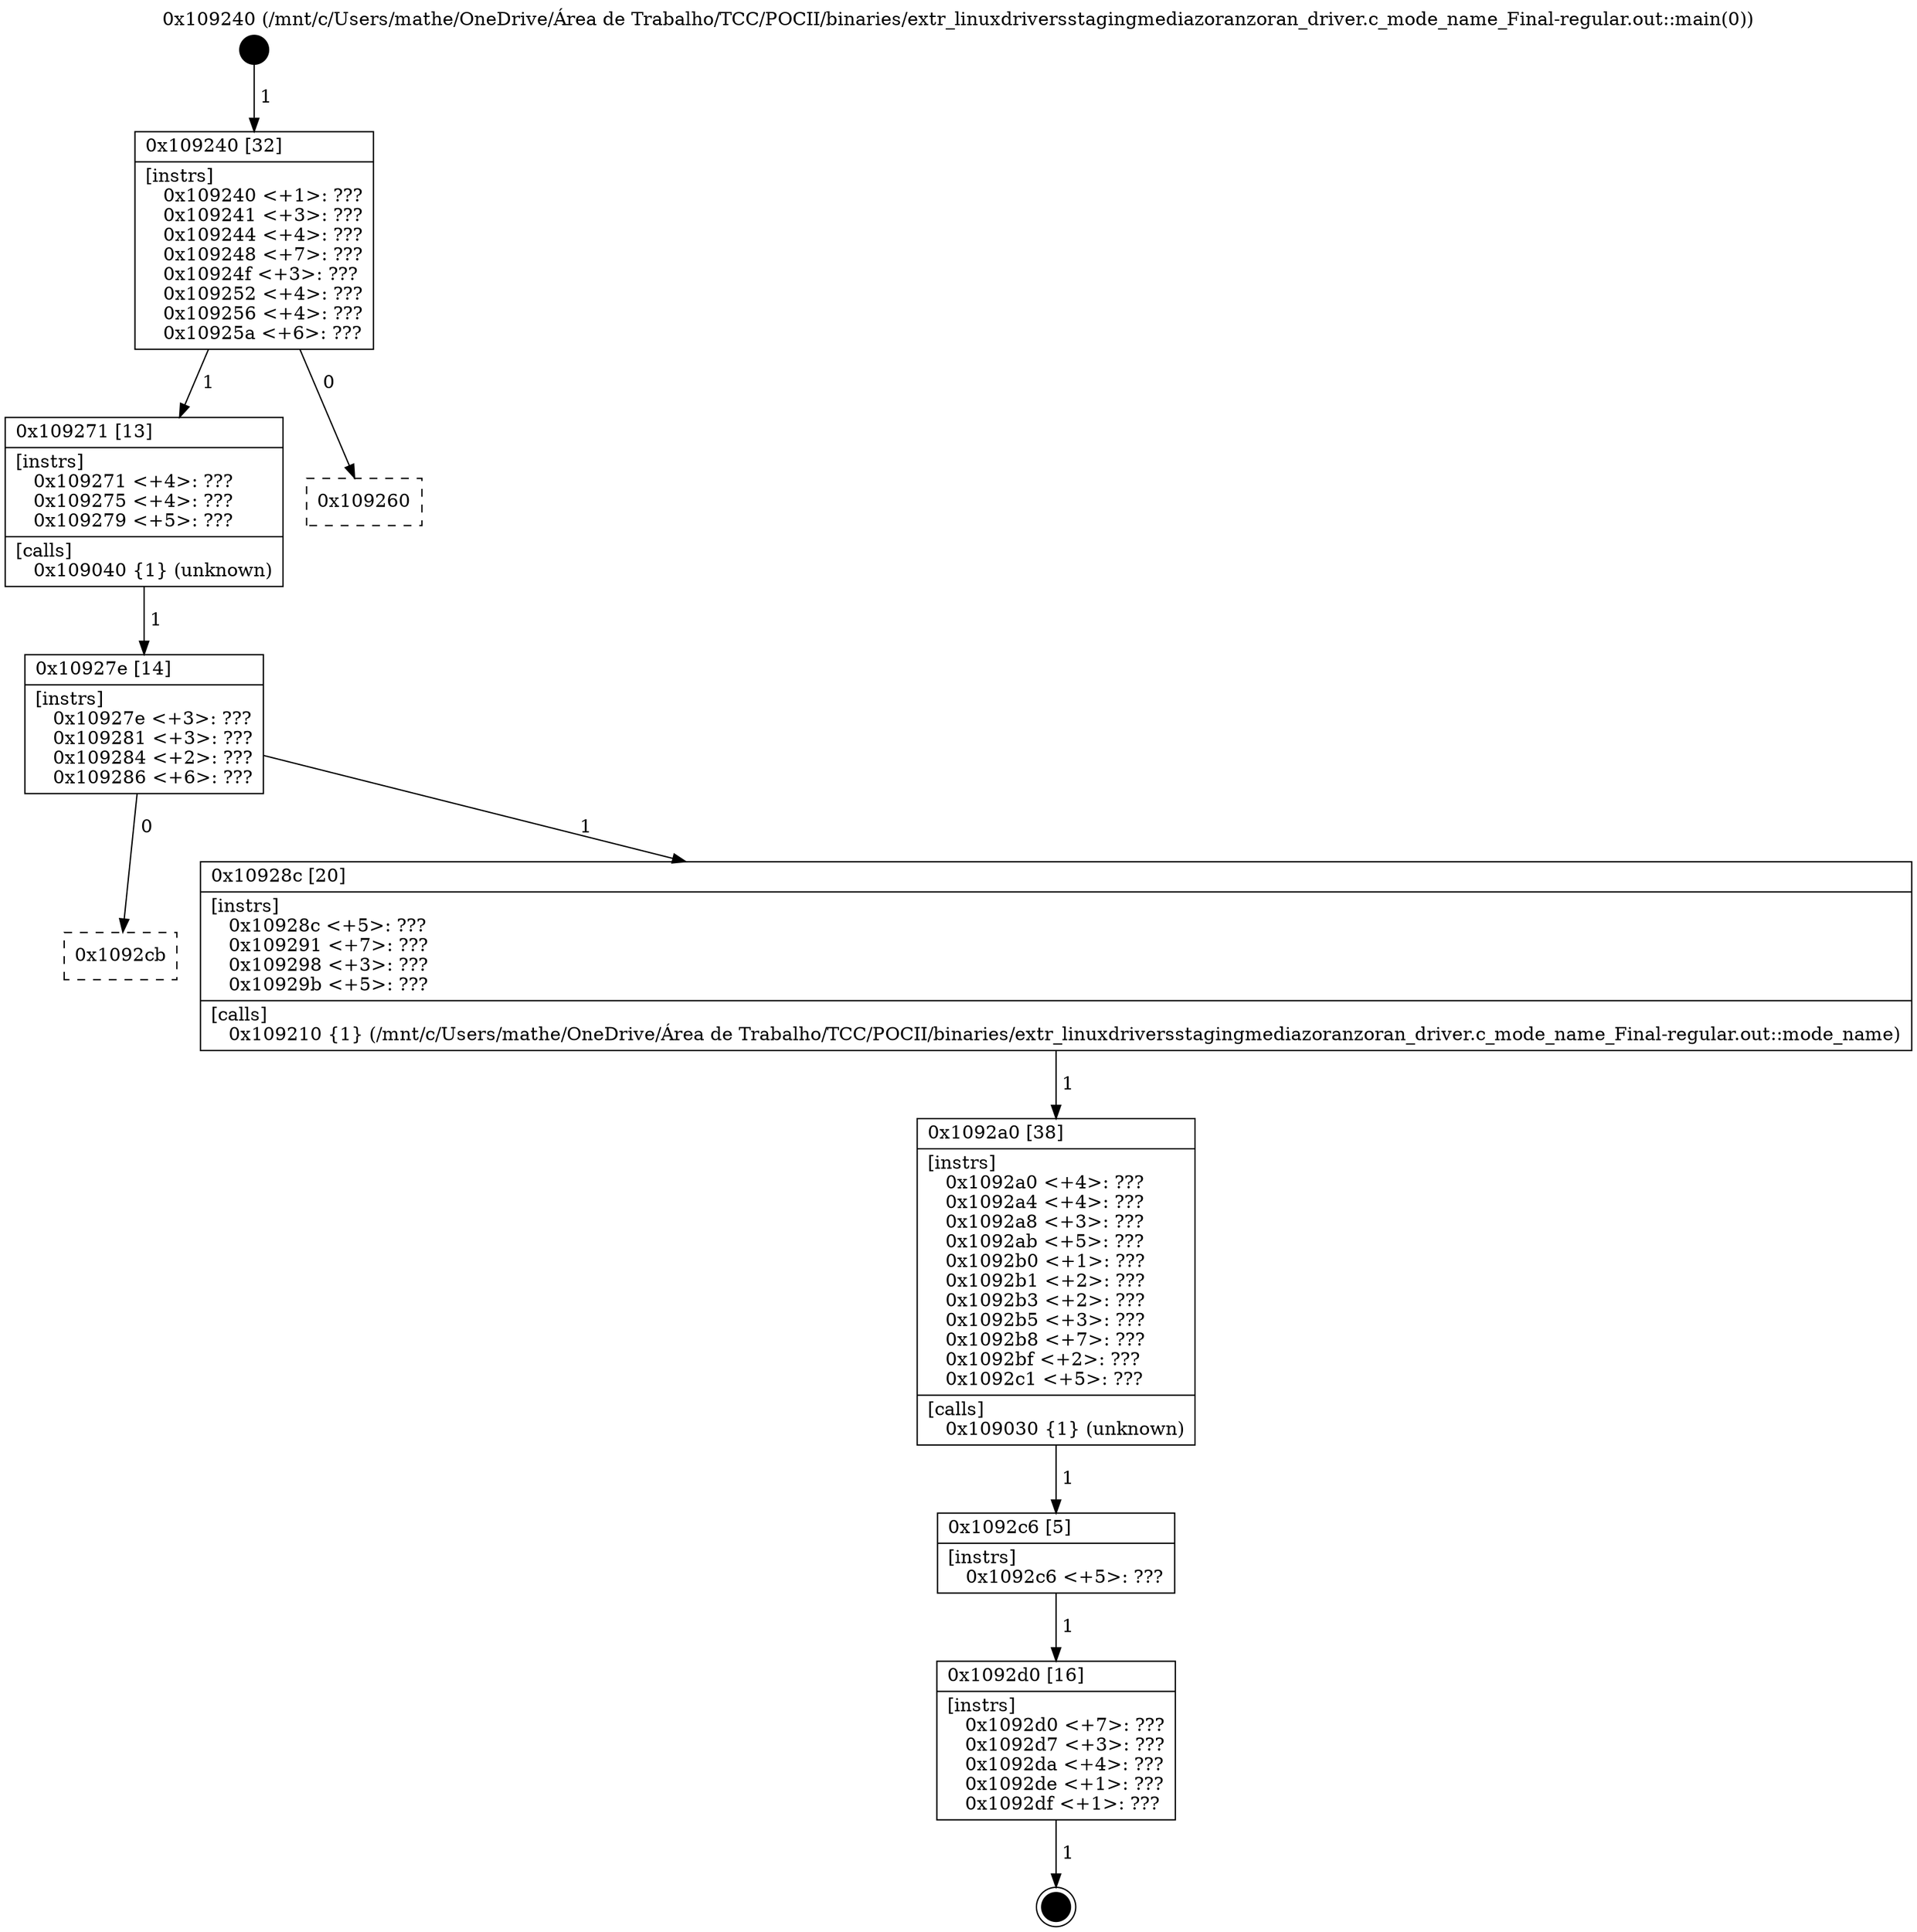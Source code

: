 digraph "0x109240" {
  label = "0x109240 (/mnt/c/Users/mathe/OneDrive/Área de Trabalho/TCC/POCII/binaries/extr_linuxdriversstagingmediazoranzoran_driver.c_mode_name_Final-regular.out::main(0))"
  labelloc = "t"
  node[shape=record]

  Entry [label="",width=0.3,height=0.3,shape=circle,fillcolor=black,style=filled]
  "0x109240" [label="{
     0x109240 [32]\l
     | [instrs]\l
     &nbsp;&nbsp;0x109240 \<+1\>: ???\l
     &nbsp;&nbsp;0x109241 \<+3\>: ???\l
     &nbsp;&nbsp;0x109244 \<+4\>: ???\l
     &nbsp;&nbsp;0x109248 \<+7\>: ???\l
     &nbsp;&nbsp;0x10924f \<+3\>: ???\l
     &nbsp;&nbsp;0x109252 \<+4\>: ???\l
     &nbsp;&nbsp;0x109256 \<+4\>: ???\l
     &nbsp;&nbsp;0x10925a \<+6\>: ???\l
  }"]
  "0x109271" [label="{
     0x109271 [13]\l
     | [instrs]\l
     &nbsp;&nbsp;0x109271 \<+4\>: ???\l
     &nbsp;&nbsp;0x109275 \<+4\>: ???\l
     &nbsp;&nbsp;0x109279 \<+5\>: ???\l
     | [calls]\l
     &nbsp;&nbsp;0x109040 \{1\} (unknown)\l
  }"]
  "0x109260" [label="{
     0x109260\l
  }", style=dashed]
  "0x10927e" [label="{
     0x10927e [14]\l
     | [instrs]\l
     &nbsp;&nbsp;0x10927e \<+3\>: ???\l
     &nbsp;&nbsp;0x109281 \<+3\>: ???\l
     &nbsp;&nbsp;0x109284 \<+2\>: ???\l
     &nbsp;&nbsp;0x109286 \<+6\>: ???\l
  }"]
  "0x1092cb" [label="{
     0x1092cb\l
  }", style=dashed]
  "0x10928c" [label="{
     0x10928c [20]\l
     | [instrs]\l
     &nbsp;&nbsp;0x10928c \<+5\>: ???\l
     &nbsp;&nbsp;0x109291 \<+7\>: ???\l
     &nbsp;&nbsp;0x109298 \<+3\>: ???\l
     &nbsp;&nbsp;0x10929b \<+5\>: ???\l
     | [calls]\l
     &nbsp;&nbsp;0x109210 \{1\} (/mnt/c/Users/mathe/OneDrive/Área de Trabalho/TCC/POCII/binaries/extr_linuxdriversstagingmediazoranzoran_driver.c_mode_name_Final-regular.out::mode_name)\l
  }"]
  Exit [label="",width=0.3,height=0.3,shape=circle,fillcolor=black,style=filled,peripheries=2]
  "0x1092a0" [label="{
     0x1092a0 [38]\l
     | [instrs]\l
     &nbsp;&nbsp;0x1092a0 \<+4\>: ???\l
     &nbsp;&nbsp;0x1092a4 \<+4\>: ???\l
     &nbsp;&nbsp;0x1092a8 \<+3\>: ???\l
     &nbsp;&nbsp;0x1092ab \<+5\>: ???\l
     &nbsp;&nbsp;0x1092b0 \<+1\>: ???\l
     &nbsp;&nbsp;0x1092b1 \<+2\>: ???\l
     &nbsp;&nbsp;0x1092b3 \<+2\>: ???\l
     &nbsp;&nbsp;0x1092b5 \<+3\>: ???\l
     &nbsp;&nbsp;0x1092b8 \<+7\>: ???\l
     &nbsp;&nbsp;0x1092bf \<+2\>: ???\l
     &nbsp;&nbsp;0x1092c1 \<+5\>: ???\l
     | [calls]\l
     &nbsp;&nbsp;0x109030 \{1\} (unknown)\l
  }"]
  "0x1092c6" [label="{
     0x1092c6 [5]\l
     | [instrs]\l
     &nbsp;&nbsp;0x1092c6 \<+5\>: ???\l
  }"]
  "0x1092d0" [label="{
     0x1092d0 [16]\l
     | [instrs]\l
     &nbsp;&nbsp;0x1092d0 \<+7\>: ???\l
     &nbsp;&nbsp;0x1092d7 \<+3\>: ???\l
     &nbsp;&nbsp;0x1092da \<+4\>: ???\l
     &nbsp;&nbsp;0x1092de \<+1\>: ???\l
     &nbsp;&nbsp;0x1092df \<+1\>: ???\l
  }"]
  Entry -> "0x109240" [label=" 1"]
  "0x109240" -> "0x109271" [label=" 1"]
  "0x109240" -> "0x109260" [label=" 0"]
  "0x109271" -> "0x10927e" [label=" 1"]
  "0x10927e" -> "0x1092cb" [label=" 0"]
  "0x10927e" -> "0x10928c" [label=" 1"]
  "0x1092d0" -> Exit [label=" 1"]
  "0x10928c" -> "0x1092a0" [label=" 1"]
  "0x1092a0" -> "0x1092c6" [label=" 1"]
  "0x1092c6" -> "0x1092d0" [label=" 1"]
}
